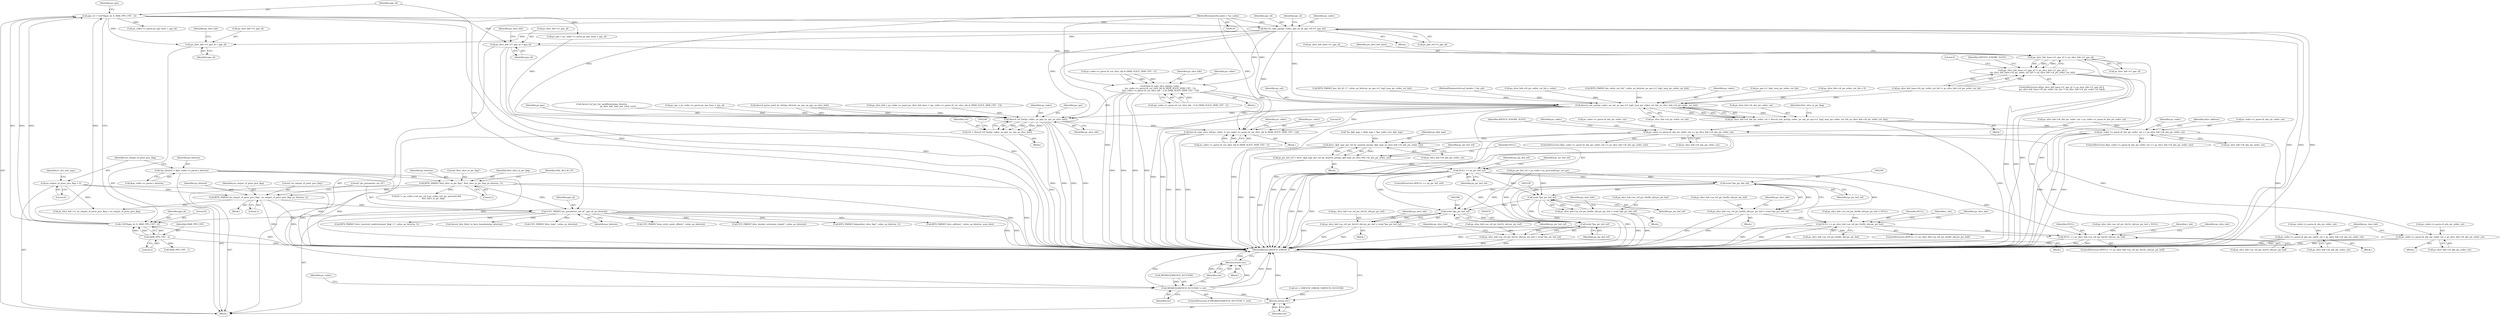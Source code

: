 digraph "0_Android_a1424724a00d62ac5efa0e27953eed66850d662f@pointer" {
"1000263" [label="(Call,ihevcd_copy_pps(ps_codec, pps_id, ps_pps_ref->i1_pps_id))"];
"1000130" [label="(MethodParameterIn,codec_t *ps_codec)"];
"1000213" [label="(Call,pps_id = CLIP3(pps_id, 0, MAX_PPS_CNT - 2))"];
"1000215" [label="(Call,CLIP3(pps_id, 0, MAX_PPS_CNT - 2))"];
"1000209" [label="(Call,UEV_PARSE(\"pic_parameter_set_id\", pps_id, ps_bitstrm))"];
"1000204" [label="(Call,BITS_PARSE(\"no_output_of_prior_pics_flag\", no_output_of_prior_pics_flag, ps_bitstrm, 1))"];
"1000159" [label="(Call,no_output_of_prior_pics_flag = 0)"];
"1000190" [label="(Call,BITS_PARSE(\"first_slice_in_pic_flag\", first_slice_in_pic_flag, ps_bitstrm, 1))"];
"1000147" [label="(Call,*ps_bitstrm = &ps_codec->s_parse.s_bitstrm)"];
"1000218" [label="(Call,MAX_PPS_CNT - 2)"];
"1000438" [label="(Call,ihevcd_copy_slice_hdr(ps_codec,\n (ps_codec->s_parse.i4_cur_slice_idx & (MAX_SLICE_HDR_CNT - 1)),\n ((ps_codec->s_parse.i4_cur_slice_idx - 1) & (MAX_SLICE_HDR_CNT - 1))))"];
"1001658" [label="(Call,ihevcd_calc_poc(ps_codec, ps_nal, ps_sps->i1_log2_max_pic_order_cnt_lsb, ps_slice_hdr->i4_pic_order_cnt_lsb))"];
"1001654" [label="(Call,ps_slice_hdr->i4_abs_pic_order_cnt = ihevcd_calc_poc(ps_codec, ps_nal, ps_sps->i1_log2_max_pic_order_cnt_lsb, ps_slice_hdr->i4_pic_order_cnt_lsb))"];
"1001683" [label="(Call,ps_codec->s_parse.i4_abs_pic_order_cnt == ps_slice_hdr->i4_abs_pic_order_cnt)"];
"1001837" [label="(Call,ps_codec->s_parse.i4_abs_pic_order_cnt = ps_slice_hdr->i4_abs_pic_order_cnt)"];
"1002238" [label="(Call,ihevc_dpb_mgr_get_ref_by_nearest_poc(ps_dpb_mgr, ps_slice_hdr->i4_abs_pic_order_cnt))"];
"1002236" [label="(Call,ps_pic_buf_ref = ihevc_dpb_mgr_get_ref_by_nearest_poc(ps_dpb_mgr, ps_slice_hdr->i4_abs_pic_order_cnt))"];
"1002244" [label="(Call,NULL == ps_pic_buf_ref)"];
"1002286" [label="(Call,NULL == ps_slice_hdr->as_ref_pic_list0[r_idx].pv_pic_buf)"];
"1002365" [label="(Call,NULL == ps_slice_hdr->as_ref_pic_list1[r_idx].pv_pic_buf)"];
"1002304" [label="(Call,(void *)ps_pic_buf_ref)"];
"1002296" [label="(Call,ps_slice_hdr->as_ref_pic_list0[r_idx].pv_pic_buf = (void *)ps_pic_buf_ref)"];
"1002338" [label="(Call,(void *)ps_pic_buf_ref)"];
"1002330" [label="(Call,ps_slice_hdr->as_ref_pic_list0[r_idx].pv_pic_buf = (void *)ps_pic_buf_ref)"];
"1002383" [label="(Call,(void *)ps_pic_buf_ref)"];
"1002375" [label="(Call,ps_slice_hdr->as_ref_pic_list1[r_idx].pv_pic_buf = (void *)ps_pic_buf_ref)"];
"1002417" [label="(Call,(void *)ps_pic_buf_ref)"];
"1002409" [label="(Call,ps_slice_hdr->as_ref_pic_list1[r_idx].pv_pic_buf = (void *)ps_pic_buf_ref)"];
"1001849" [label="(Call,ps_codec->s_parse.i4_abs_pic_order_cnt == ps_slice_hdr->i4_abs_pic_order_cnt)"];
"1001860" [label="(Call,ps_codec->s_parse.i4_abs_pic_order_cnt = ps_slice_hdr->i4_abs_pic_order_cnt)"];
"1002198" [label="(Call,ihevcd_ref_list(ps_codec, ps_pps, ps_sps, ps_slice_hdr))"];
"1002196" [label="(Call,ret = ihevcd_ref_list(ps_codec, ps_pps, ps_sps, ps_slice_hdr))"];
"1002204" [label="(Call,(WORD32)IHEVCD_SUCCESS != ret)"];
"1002210" [label="(Return,return ret;)"];
"1002615" [label="(Return,return ret;)"];
"1002515" [label="(Call,ihevcd_copy_slice_hdr(ps_codec, 0, (ps_codec->s_parse.i4_cur_slice_idx & (MAX_SLICE_HDR_CNT - 1))))"];
"1000477" [label="(Call,ps_slice_hdr->i1_pps_id = pps_id)"];
"1000506" [label="(Call,ps_slice_hdr->i1_pps_id = pps_id)"];
"1001630" [label="(Call,ps_slice_hdr_base->i1_pps_id != ps_slice_hdr->i1_pps_id)"];
"1001629" [label="(Call,(ps_slice_hdr_base->i1_pps_id != ps_slice_hdr->i1_pps_id) ||\n (ps_slice_hdr_base->i4_pic_order_cnt_lsb != ps_slice_hdr->i4_pic_order_cnt_lsb))"];
"1002211" [label="(Identifier,ret)"];
"1002197" [label="(Identifier,ret)"];
"1002288" [label="(Call,ps_slice_hdr->as_ref_pic_list0[r_idx].pv_pic_buf)"];
"1002198" [label="(Call,ihevcd_ref_list(ps_codec, ps_pps, ps_sps, ps_slice_hdr))"];
"1000204" [label="(Call,BITS_PARSE(\"no_output_of_prior_pics_flag\", no_output_of_prior_pics_flag, ps_bitstrm, 1))"];
"1002158" [label="(Call,ps_slice_hdr->as_ref_pic_list0[r_idx].pv_pic_buf = NULL)"];
"1001830" [label="(Block,)"];
"1000438" [label="(Call,ihevcd_copy_slice_hdr(ps_codec,\n (ps_codec->s_parse.i4_cur_slice_idx & (MAX_SLICE_HDR_CNT - 1)),\n ((ps_codec->s_parse.i4_cur_slice_idx - 1) & (MAX_SLICE_HDR_CNT - 1))))"];
"1002340" [label="(Identifier,ps_pic_buf_ref)"];
"1000270" [label="(Identifier,sps_id)"];
"1000132" [label="(Block,)"];
"1000130" [label="(MethodParameterIn,codec_t *ps_codec)"];
"1002424" [label="(Identifier,ps_slice_hdr)"];
"1000945" [label="(Call,BITS_PARSE(\"poc_lsb_lt[ i ]\", value, ps_bitstrm, ps_sps->i1_log2_max_pic_order_cnt_lsb))"];
"1000194" [label="(Literal,1)"];
"1000219" [label="(Identifier,MAX_PPS_CNT)"];
"1000215" [label="(Call,CLIP3(pps_id, 0, MAX_PPS_CNT - 2))"];
"1000198" [label="(Identifier,NAL_BLA_W_LP)"];
"1000131" [label="(MethodParameterIn,nal_header_t *ps_nal)"];
"1000263" [label="(Call,ihevcd_copy_pps(ps_codec, pps_id, ps_pps_ref->i1_pps_id))"];
"1000528" [label="(Call,BITS_PARSE(\"slice_address\", value, ps_bitstrm, num_bits))"];
"1001654" [label="(Call,ps_slice_hdr->i4_abs_pic_order_cnt = ihevcd_calc_poc(ps_codec, ps_nal, ps_sps->i1_log2_max_pic_order_cnt_lsb, ps_slice_hdr->i4_pic_order_cnt_lsb))"];
"1002329" [label="(Block,)"];
"1002245" [label="(Identifier,NULL)"];
"1000397" [label="(Call,ps_slice_hdr = ps_codec->s_parse.ps_slice_hdr_base + (ps_codec->s_parse.i4_cur_slice_idx & (MAX_SLICE_HDR_CNT - 1)))"];
"1000212" [label="(Identifier,ps_bitstrm)"];
"1000689" [label="(Call,ps_slice_hdr->i4_pic_order_cnt_lsb = value)"];
"1002199" [label="(Identifier,ps_codec)"];
"1001630" [label="(Call,ps_slice_hdr_base->i1_pps_id != ps_slice_hdr->i1_pps_id)"];
"1002238" [label="(Call,ihevc_dpb_mgr_get_ref_by_nearest_poc(ps_dpb_mgr, ps_slice_hdr->i4_abs_pic_order_cnt))"];
"1002345" [label="(Identifier,ps_slice_hdr)"];
"1002374" [label="(Block,)"];
"1001658" [label="(Call,ihevcd_calc_poc(ps_codec, ps_nal, ps_sps->i1_log2_max_pic_order_cnt_lsb, ps_slice_hdr->i4_pic_order_cnt_lsb))"];
"1000587" [label="(Call,BITS_PARSE(\"slice_reserved_undetermined_flag[ i ]\", value, ps_bitstrm, 1))"];
"1002216" [label="(Block,)"];
"1002205" [label="(Call,(WORD32)IHEVCD_SUCCESS)"];
"1002408" [label="(Block,)"];
"1002297" [label="(Call,ps_slice_hdr->as_ref_pic_list0[r_idx].pv_pic_buf)"];
"1002201" [label="(Identifier,ps_sps)"];
"1002016" [label="(Call,ihevcd_bits_flush_to_byte_boundary(ps_bitstrm))"];
"1002196" [label="(Call,ret = ihevcd_ref_list(ps_codec, ps_pps, ps_sps, ps_slice_hdr))"];
"1000207" [label="(Identifier,ps_bitstrm)"];
"1000222" [label="(Identifier,ps_pps)"];
"1000193" [label="(Identifier,ps_bitstrm)"];
"1000449" [label="(Call,(ps_codec->s_parse.i4_cur_slice_idx - 1) & (MAX_SLICE_HDR_CNT - 1))"];
"1001664" [label="(Call,ps_slice_hdr->i4_pic_order_cnt_lsb)"];
"1001859" [label="(Identifier,IHEVCD_IGNORE_SLICE)"];
"1002200" [label="(Identifier,ps_pps)"];
"1001871" [label="(Identifier,ps_slice_hdr)"];
"1002366" [label="(Identifier,NULL)"];
"1000216" [label="(Identifier,pps_id)"];
"1002417" [label="(Call,(void *)ps_pic_buf_ref)"];
"1002529" [label="(Identifier,ps_codec)"];
"1000147" [label="(Call,*ps_bitstrm = &ps_codec->s_parse.s_bitstrm)"];
"1000148" [label="(Identifier,ps_bitstrm)"];
"1000682" [label="(Call,BITS_PARSE(\"pic_order_cnt_lsb\", value, ps_bitstrm, ps_sps->i1_log2_max_pic_order_cnt_lsb))"];
"1000439" [label="(Identifier,ps_codec)"];
"1001659" [label="(Identifier,ps_codec)"];
"1001762" [label="(Identifier,ps_codec)"];
"1001639" [label="(Identifier,ps_slice_hdr_base)"];
"1000510" [label="(Identifier,pps_id)"];
"1001849" [label="(Call,ps_codec->s_parse.i4_abs_pic_order_cnt == ps_slice_hdr->i4_abs_pic_order_cnt)"];
"1001861" [label="(Call,ps_codec->s_parse.i4_abs_pic_order_cnt)"];
"1002195" [label="(Block,)"];
"1000220" [label="(Literal,2)"];
"1001848" [label="(ControlStructure,if(ps_codec->s_parse.i4_abs_pic_order_cnt == ps_slice_hdr->i4_abs_pic_order_cnt))"];
"1000161" [label="(Literal,0)"];
"1001860" [label="(Call,ps_codec->s_parse.i4_abs_pic_order_cnt = ps_slice_hdr->i4_abs_pic_order_cnt)"];
"1002376" [label="(Call,ps_slice_hdr->as_ref_pic_list1[r_idx].pv_pic_buf)"];
"1001661" [label="(Call,ps_sps->i1_log2_max_pic_order_cnt_lsb)"];
"1002285" [label="(ControlStructure,if(NULL == ps_slice_hdr->as_ref_pic_list0[r_idx].pv_pic_buf))"];
"1001275" [label="(Call,ihevcd_ref_pic_list_modification(ps_bitstrm,\n                                                 ps_slice_hdr, num_poc_total_curr))"];
"1002248" [label="(Call,ps_pic_buf_ref = ps_codec->as_process[0].ps_cur_pic)"];
"1001863" [label="(Identifier,ps_codec)"];
"1001646" [label="(Identifier,IHEVCD_IGNORE_SLICE)"];
"1002516" [label="(Identifier,ps_codec)"];
"1002338" [label="(Call,(void *)ps_pic_buf_ref)"];
"1002304" [label="(Call,(void *)ps_pic_buf_ref)"];
"1002331" [label="(Call,ps_slice_hdr->as_ref_pic_list0[r_idx].pv_pic_buf)"];
"1000149" [label="(Call,&ps_codec->s_parse.s_bitstrm)"];
"1002615" [label="(Return,return ret;)"];
"1002209" [label="(Block,)"];
"1000514" [label="(Identifier,ps_slice_hdr)"];
"1000592" [label="(Call,UEV_PARSE(\"slice_type\", value, ps_bitstrm))"];
"1000203" [label="(Block,)"];
"1000484" [label="(Identifier,ps_slice_hdr)"];
"1000191" [label="(Literal,\"first_slice_in_pic_flag\")"];
"1001683" [label="(Call,ps_codec->s_parse.i4_abs_pic_order_cnt == ps_slice_hdr->i4_abs_pic_order_cnt)"];
"1002617" [label="(MethodReturn,IHEVCD_ERROR_T)"];
"1002286" [label="(Call,NULL == ps_slice_hdr->as_ref_pic_list0[r_idx].pv_pic_buf)"];
"1001682" [label="(ControlStructure,if(ps_codec->s_parse.i4_abs_pic_order_cnt == ps_slice_hdr->i4_abs_pic_order_cnt))"];
"1001695" [label="(Identifier,slice_address)"];
"1002409" [label="(Call,ps_slice_hdr->as_ref_pic_list1[r_idx].pv_pic_buf = (void *)ps_pic_buf_ref)"];
"1000440" [label="(Call,ps_codec->s_parse.i4_cur_slice_idx & (MAX_SLICE_HDR_CNT - 1))"];
"1000192" [label="(Identifier,first_slice_in_pic_flag)"];
"1002517" [label="(Literal,0)"];
"1000481" [label="(Identifier,pps_id)"];
"1000206" [label="(Identifier,no_output_of_prior_pics_flag)"];
"1001847" [label="(Block,)"];
"1002287" [label="(Identifier,NULL)"];
"1000236" [label="(Block,)"];
"1000478" [label="(Call,ps_slice_hdr->i1_pps_id)"];
"1002306" [label="(Identifier,ps_pic_buf_ref)"];
"1002221" [label="(Call,*ps_dpb_mgr = (dpb_mgr_t *)ps_codec->pv_dpb_mgr)"];
"1002390" [label="(Identifier,ps_slice_hdr)"];
"1001855" [label="(Call,ps_slice_hdr->i4_abs_pic_order_cnt)"];
"1000274" [label="(Call,ps_sps = ps_codec->s_parse.ps_sps_base + sps_id)"];
"1000218" [label="(Call,MAX_PPS_CNT - 2)"];
"1002240" [label="(Call,ps_slice_hdr->i4_abs_pic_order_cnt)"];
"1002249" [label="(Identifier,ps_pic_buf_ref)"];
"1000221" [label="(Call,ps_pps = ps_codec->s_parse.ps_pps_base + pps_id)"];
"1000164" [label="(Identifier,i1_nal_unit_type)"];
"1001655" [label="(Call,ps_slice_hdr->i4_abs_pic_order_cnt)"];
"1000266" [label="(Call,ps_pps_ref->i1_pps_id)"];
"1001684" [label="(Call,ps_codec->s_parse.i4_abs_pic_order_cnt)"];
"1001629" [label="(Call,(ps_slice_hdr_base->i1_pps_id != ps_slice_hdr->i1_pps_id) ||\n (ps_slice_hdr_base->i4_pic_order_cnt_lsb != ps_slice_hdr->i4_pic_order_cnt_lsb))"];
"1000507" [label="(Call,ps_slice_hdr->i1_pps_id)"];
"1002176" [label="(Call,ps_slice_hdr->as_ref_pic_list1[r_idx].pv_pic_buf = NULL)"];
"1002367" [label="(Call,ps_slice_hdr->as_ref_pic_list1[r_idx].pv_pic_buf)"];
"1000209" [label="(Call,UEV_PARSE(\"pic_parameter_set_id\", pps_id, ps_bitstrm))"];
"1000214" [label="(Identifier,pps_id)"];
"1002267" [label="(Identifier,ps_mv_buf_ref)"];
"1002295" [label="(Block,)"];
"1002330" [label="(Call,ps_slice_hdr->as_ref_pic_list0[r_idx].pv_pic_buf = (void *)ps_pic_buf_ref)"];
"1002236" [label="(Call,ps_pic_buf_ref = ihevc_dpb_mgr_get_ref_by_nearest_poc(ps_dpb_mgr, ps_slice_hdr->i4_abs_pic_order_cnt))"];
"1002210" [label="(Return,return ret;)"];
"1000264" [label="(Identifier,ps_codec)"];
"1001680" [label="(Identifier,first_slice_in_pic_flag)"];
"1002365" [label="(Call,NULL == ps_slice_hdr->as_ref_pic_list1[r_idx].pv_pic_buf)"];
"1002283" [label="(Identifier,r_idx)"];
"1002364" [label="(ControlStructure,if(NULL == ps_slice_hdr->as_ref_pic_list1[r_idx].pv_pic_buf))"];
"1002239" [label="(Identifier,ps_dpb_mgr)"];
"1001634" [label="(Call,ps_slice_hdr->i1_pps_id)"];
"1002375" [label="(Call,ps_slice_hdr->as_ref_pic_list1[r_idx].pv_pic_buf = (void *)ps_pic_buf_ref)"];
"1001883" [label="(Call,UEV_PARSE(\"num_entry_point_offsets\", value, ps_bitstrm))"];
"1001837" [label="(Call,ps_codec->s_parse.i4_abs_pic_order_cnt = ps_slice_hdr->i4_abs_pic_order_cnt)"];
"1000190" [label="(Call,BITS_PARSE(\"first_slice_in_pic_flag\", first_slice_in_pic_flag, ps_bitstrm, 1))"];
"1000258" [label="(Call,MAX_PPS_CNT - 1)"];
"1001990" [label="(Call,UEV_PARSE(\"slice_header_extension_length\", value, ps_bitstrm))"];
"1002383" [label="(Call,(void *)ps_pic_buf_ref)"];
"1000160" [label="(Identifier,no_output_of_prior_pics_flag)"];
"1001637" [label="(Call,ps_slice_hdr_base->i4_pic_order_cnt_lsb != ps_slice_hdr->i4_pic_order_cnt_lsb)"];
"1002202" [label="(Identifier,ps_slice_hdr)"];
"1002204" [label="(Call,(WORD32)IHEVCD_SUCCESS != ret)"];
"1000477" [label="(Call,ps_slice_hdr->i1_pps_id = pps_id)"];
"1000223" [label="(Call,ps_codec->s_parse.ps_pps_base + pps_id)"];
"1000208" [label="(Literal,1)"];
"1000211" [label="(Identifier,pps_id)"];
"1002296" [label="(Call,ps_slice_hdr->as_ref_pic_list0[r_idx].pv_pic_buf = (void *)ps_pic_buf_ref)"];
"1001653" [label="(Block,)"];
"1002518" [label="(Call,ps_codec->s_parse.i4_cur_slice_idx & (MAX_SLICE_HDR_CNT - 1))"];
"1002362" [label="(Identifier,r_idx)"];
"1000462" [label="(Identifier,ps_slice_hdr)"];
"1000506" [label="(Call,ps_slice_hdr->i1_pps_id = pps_id)"];
"1002243" [label="(ControlStructure,if(NULL == ps_pic_buf_ref))"];
"1001628" [label="(ControlStructure,if((ps_slice_hdr_base->i1_pps_id != ps_slice_hdr->i1_pps_id) ||\n (ps_slice_hdr_base->i4_pic_order_cnt_lsb != ps_slice_hdr->i4_pic_order_cnt_lsb)))"];
"1001428" [label="(Call,ihevcd_parse_pred_wt_ofst(ps_bitstrm, ps_sps, ps_pps, ps_slice_hdr))"];
"1002300" [label="(Identifier,ps_slice_hdr)"];
"1002244" [label="(Call,NULL == ps_pic_buf_ref)"];
"1000265" [label="(Identifier,pps_id)"];
"1002214" [label="(Identifier,ps_codec)"];
"1002379" [label="(Identifier,ps_slice_hdr)"];
"1001689" [label="(Call,ps_slice_hdr->i4_abs_pic_order_cnt)"];
"1002237" [label="(Identifier,ps_pic_buf_ref)"];
"1000437" [label="(Block,)"];
"1002385" [label="(Identifier,ps_pic_buf_ref)"];
"1002203" [label="(ControlStructure,if ((WORD32)IHEVCD_SUCCESS != ret))"];
"1001631" [label="(Call,ps_slice_hdr_base->i1_pps_id)"];
"1000205" [label="(Literal,\"no_output_of_prior_pics_flag\")"];
"1000284" [label="(Call,(0 != ps_codec->u4_pic_cnt || ps_codec->i4_pic_present) &&\n                    first_slice_in_pic_flag)"];
"1001669" [label="(Call,ps_slice_hdr->i4_abs_pic_order_cnt = ps_codec->s_parse.i4_abs_pic_order_cnt)"];
"1002419" [label="(Identifier,ps_pic_buf_ref)"];
"1002410" [label="(Call,ps_slice_hdr->as_ref_pic_list1[r_idx].pv_pic_buf)"];
"1001866" [label="(Call,ps_slice_hdr->i4_abs_pic_order_cnt)"];
"1002506" [label="(Block,)"];
"1002616" [label="(Identifier,ret)"];
"1001850" [label="(Call,ps_codec->s_parse.i4_abs_pic_order_cnt)"];
"1000210" [label="(Literal,\"pic_parameter_set_id\")"];
"1000501" [label="(Call,ps_slice_hdr->i1_no_output_of_prior_pics_flag = no_output_of_prior_pics_flag)"];
"1000560" [label="(Call,ps_slice_hdr->i4_pic_order_cnt_lsb = 0)"];
"1000159" [label="(Call,no_output_of_prior_pics_flag = 0)"];
"1000213" [label="(Call,pps_id = CLIP3(pps_id, 0, MAX_PPS_CNT - 2))"];
"1000217" [label="(Literal,0)"];
"1001660" [label="(Identifier,ps_nal)"];
"1001838" [label="(Call,ps_codec->s_parse.i4_abs_pic_order_cnt)"];
"1001649" [label="(Literal,0)"];
"1002311" [label="(Identifier,ps_slice_hdr)"];
"1002208" [label="(Identifier,ret)"];
"1001843" [label="(Call,ps_slice_hdr->i4_abs_pic_order_cnt)"];
"1002515" [label="(Call,ihevcd_copy_slice_hdr(ps_codec, 0, (ps_codec->s_parse.i4_cur_slice_idx & (MAX_SLICE_HDR_CNT - 1))))"];
"1002246" [label="(Identifier,ps_pic_buf_ref)"];
"1000134" [label="(Call,ret = (IHEVCD_ERROR_T)IHEVCD_SUCCESS)"];
"1000422" [label="(Call,BITS_PARSE(\"dependent_slice_flag\", value, ps_bitstrm, 1))"];
"1000263" -> "1000236"  [label="AST: "];
"1000263" -> "1000266"  [label="CFG: "];
"1000264" -> "1000263"  [label="AST: "];
"1000265" -> "1000263"  [label="AST: "];
"1000266" -> "1000263"  [label="AST: "];
"1000270" -> "1000263"  [label="CFG: "];
"1000263" -> "1002617"  [label="DDG: "];
"1000263" -> "1002617"  [label="DDG: "];
"1000263" -> "1002617"  [label="DDG: "];
"1000263" -> "1002617"  [label="DDG: "];
"1000130" -> "1000263"  [label="DDG: "];
"1000213" -> "1000263"  [label="DDG: "];
"1000263" -> "1000438"  [label="DDG: "];
"1000263" -> "1000477"  [label="DDG: "];
"1000263" -> "1000506"  [label="DDG: "];
"1000263" -> "1001658"  [label="DDG: "];
"1000263" -> "1002198"  [label="DDG: "];
"1000263" -> "1002515"  [label="DDG: "];
"1000130" -> "1000129"  [label="AST: "];
"1000130" -> "1002617"  [label="DDG: "];
"1000130" -> "1000438"  [label="DDG: "];
"1000130" -> "1001658"  [label="DDG: "];
"1000130" -> "1002198"  [label="DDG: "];
"1000130" -> "1002515"  [label="DDG: "];
"1000213" -> "1000132"  [label="AST: "];
"1000213" -> "1000215"  [label="CFG: "];
"1000214" -> "1000213"  [label="AST: "];
"1000215" -> "1000213"  [label="AST: "];
"1000222" -> "1000213"  [label="CFG: "];
"1000213" -> "1002617"  [label="DDG: "];
"1000215" -> "1000213"  [label="DDG: "];
"1000215" -> "1000213"  [label="DDG: "];
"1000215" -> "1000213"  [label="DDG: "];
"1000213" -> "1000221"  [label="DDG: "];
"1000213" -> "1000223"  [label="DDG: "];
"1000213" -> "1000477"  [label="DDG: "];
"1000213" -> "1000506"  [label="DDG: "];
"1000215" -> "1000218"  [label="CFG: "];
"1000216" -> "1000215"  [label="AST: "];
"1000217" -> "1000215"  [label="AST: "];
"1000218" -> "1000215"  [label="AST: "];
"1000215" -> "1002617"  [label="DDG: "];
"1000209" -> "1000215"  [label="DDG: "];
"1000218" -> "1000215"  [label="DDG: "];
"1000218" -> "1000215"  [label="DDG: "];
"1000209" -> "1000132"  [label="AST: "];
"1000209" -> "1000212"  [label="CFG: "];
"1000210" -> "1000209"  [label="AST: "];
"1000211" -> "1000209"  [label="AST: "];
"1000212" -> "1000209"  [label="AST: "];
"1000214" -> "1000209"  [label="CFG: "];
"1000209" -> "1002617"  [label="DDG: "];
"1000209" -> "1002617"  [label="DDG: "];
"1000204" -> "1000209"  [label="DDG: "];
"1000190" -> "1000209"  [label="DDG: "];
"1000209" -> "1000422"  [label="DDG: "];
"1000209" -> "1000528"  [label="DDG: "];
"1000209" -> "1000587"  [label="DDG: "];
"1000209" -> "1000592"  [label="DDG: "];
"1000209" -> "1001883"  [label="DDG: "];
"1000209" -> "1001990"  [label="DDG: "];
"1000209" -> "1002016"  [label="DDG: "];
"1000204" -> "1000203"  [label="AST: "];
"1000204" -> "1000208"  [label="CFG: "];
"1000205" -> "1000204"  [label="AST: "];
"1000206" -> "1000204"  [label="AST: "];
"1000207" -> "1000204"  [label="AST: "];
"1000208" -> "1000204"  [label="AST: "];
"1000210" -> "1000204"  [label="CFG: "];
"1000204" -> "1002617"  [label="DDG: "];
"1000204" -> "1002617"  [label="DDG: "];
"1000159" -> "1000204"  [label="DDG: "];
"1000190" -> "1000204"  [label="DDG: "];
"1000204" -> "1000501"  [label="DDG: "];
"1000159" -> "1000132"  [label="AST: "];
"1000159" -> "1000161"  [label="CFG: "];
"1000160" -> "1000159"  [label="AST: "];
"1000161" -> "1000159"  [label="AST: "];
"1000164" -> "1000159"  [label="CFG: "];
"1000159" -> "1002617"  [label="DDG: "];
"1000159" -> "1000501"  [label="DDG: "];
"1000190" -> "1000132"  [label="AST: "];
"1000190" -> "1000194"  [label="CFG: "];
"1000191" -> "1000190"  [label="AST: "];
"1000192" -> "1000190"  [label="AST: "];
"1000193" -> "1000190"  [label="AST: "];
"1000194" -> "1000190"  [label="AST: "];
"1000198" -> "1000190"  [label="CFG: "];
"1000190" -> "1002617"  [label="DDG: "];
"1000190" -> "1002617"  [label="DDG: "];
"1000147" -> "1000190"  [label="DDG: "];
"1000190" -> "1000284"  [label="DDG: "];
"1000147" -> "1000132"  [label="AST: "];
"1000147" -> "1000149"  [label="CFG: "];
"1000148" -> "1000147"  [label="AST: "];
"1000149" -> "1000147"  [label="AST: "];
"1000160" -> "1000147"  [label="CFG: "];
"1000147" -> "1002617"  [label="DDG: "];
"1000147" -> "1002617"  [label="DDG: "];
"1000218" -> "1000220"  [label="CFG: "];
"1000219" -> "1000218"  [label="AST: "];
"1000220" -> "1000218"  [label="AST: "];
"1000218" -> "1002617"  [label="DDG: "];
"1000218" -> "1000258"  [label="DDG: "];
"1000438" -> "1000437"  [label="AST: "];
"1000438" -> "1000449"  [label="CFG: "];
"1000439" -> "1000438"  [label="AST: "];
"1000440" -> "1000438"  [label="AST: "];
"1000449" -> "1000438"  [label="AST: "];
"1000462" -> "1000438"  [label="CFG: "];
"1000438" -> "1002617"  [label="DDG: "];
"1000438" -> "1002617"  [label="DDG: "];
"1000438" -> "1002617"  [label="DDG: "];
"1000438" -> "1002617"  [label="DDG: "];
"1000440" -> "1000438"  [label="DDG: "];
"1000440" -> "1000438"  [label="DDG: "];
"1000449" -> "1000438"  [label="DDG: "];
"1000449" -> "1000438"  [label="DDG: "];
"1000438" -> "1001658"  [label="DDG: "];
"1000438" -> "1002198"  [label="DDG: "];
"1000438" -> "1002515"  [label="DDG: "];
"1001658" -> "1001654"  [label="AST: "];
"1001658" -> "1001664"  [label="CFG: "];
"1001659" -> "1001658"  [label="AST: "];
"1001660" -> "1001658"  [label="AST: "];
"1001661" -> "1001658"  [label="AST: "];
"1001664" -> "1001658"  [label="AST: "];
"1001654" -> "1001658"  [label="CFG: "];
"1001658" -> "1002617"  [label="DDG: "];
"1001658" -> "1002617"  [label="DDG: "];
"1001658" -> "1002617"  [label="DDG: "];
"1001658" -> "1002617"  [label="DDG: "];
"1001658" -> "1001654"  [label="DDG: "];
"1001658" -> "1001654"  [label="DDG: "];
"1001658" -> "1001654"  [label="DDG: "];
"1001658" -> "1001654"  [label="DDG: "];
"1000131" -> "1001658"  [label="DDG: "];
"1000682" -> "1001658"  [label="DDG: "];
"1000945" -> "1001658"  [label="DDG: "];
"1000689" -> "1001658"  [label="DDG: "];
"1001637" -> "1001658"  [label="DDG: "];
"1000560" -> "1001658"  [label="DDG: "];
"1001658" -> "1002198"  [label="DDG: "];
"1001658" -> "1002515"  [label="DDG: "];
"1001654" -> "1001653"  [label="AST: "];
"1001655" -> "1001654"  [label="AST: "];
"1001680" -> "1001654"  [label="CFG: "];
"1001654" -> "1002617"  [label="DDG: "];
"1001654" -> "1001683"  [label="DDG: "];
"1001654" -> "1001849"  [label="DDG: "];
"1001683" -> "1001682"  [label="AST: "];
"1001683" -> "1001689"  [label="CFG: "];
"1001684" -> "1001683"  [label="AST: "];
"1001689" -> "1001683"  [label="AST: "];
"1001695" -> "1001683"  [label="CFG: "];
"1001762" -> "1001683"  [label="CFG: "];
"1001683" -> "1002617"  [label="DDG: "];
"1001683" -> "1002617"  [label="DDG: "];
"1001683" -> "1002617"  [label="DDG: "];
"1001669" -> "1001683"  [label="DDG: "];
"1001683" -> "1001837"  [label="DDG: "];
"1001683" -> "1002238"  [label="DDG: "];
"1001837" -> "1001830"  [label="AST: "];
"1001837" -> "1001843"  [label="CFG: "];
"1001838" -> "1001837"  [label="AST: "];
"1001843" -> "1001837"  [label="AST: "];
"1001871" -> "1001837"  [label="CFG: "];
"1001837" -> "1002617"  [label="DDG: "];
"1001837" -> "1002617"  [label="DDG: "];
"1002238" -> "1002236"  [label="AST: "];
"1002238" -> "1002240"  [label="CFG: "];
"1002239" -> "1002238"  [label="AST: "];
"1002240" -> "1002238"  [label="AST: "];
"1002236" -> "1002238"  [label="CFG: "];
"1002238" -> "1002617"  [label="DDG: "];
"1002238" -> "1002617"  [label="DDG: "];
"1002238" -> "1002236"  [label="DDG: "];
"1002238" -> "1002236"  [label="DDG: "];
"1002221" -> "1002238"  [label="DDG: "];
"1001849" -> "1002238"  [label="DDG: "];
"1002236" -> "1002216"  [label="AST: "];
"1002237" -> "1002236"  [label="AST: "];
"1002245" -> "1002236"  [label="CFG: "];
"1002236" -> "1002617"  [label="DDG: "];
"1002236" -> "1002244"  [label="DDG: "];
"1002244" -> "1002243"  [label="AST: "];
"1002244" -> "1002246"  [label="CFG: "];
"1002245" -> "1002244"  [label="AST: "];
"1002246" -> "1002244"  [label="AST: "];
"1002249" -> "1002244"  [label="CFG: "];
"1002267" -> "1002244"  [label="CFG: "];
"1002244" -> "1002617"  [label="DDG: "];
"1002244" -> "1002617"  [label="DDG: "];
"1002244" -> "1002617"  [label="DDG: "];
"1002244" -> "1002286"  [label="DDG: "];
"1002244" -> "1002304"  [label="DDG: "];
"1002244" -> "1002338"  [label="DDG: "];
"1002244" -> "1002365"  [label="DDG: "];
"1002244" -> "1002383"  [label="DDG: "];
"1002244" -> "1002417"  [label="DDG: "];
"1002286" -> "1002285"  [label="AST: "];
"1002286" -> "1002288"  [label="CFG: "];
"1002287" -> "1002286"  [label="AST: "];
"1002288" -> "1002286"  [label="AST: "];
"1002300" -> "1002286"  [label="CFG: "];
"1002283" -> "1002286"  [label="CFG: "];
"1002286" -> "1002617"  [label="DDG: "];
"1002286" -> "1002617"  [label="DDG: "];
"1002286" -> "1002617"  [label="DDG: "];
"1002296" -> "1002286"  [label="DDG: "];
"1002158" -> "1002286"  [label="DDG: "];
"1002286" -> "1002365"  [label="DDG: "];
"1002365" -> "1002364"  [label="AST: "];
"1002365" -> "1002367"  [label="CFG: "];
"1002366" -> "1002365"  [label="AST: "];
"1002367" -> "1002365"  [label="AST: "];
"1002379" -> "1002365"  [label="CFG: "];
"1002362" -> "1002365"  [label="CFG: "];
"1002365" -> "1002617"  [label="DDG: "];
"1002365" -> "1002617"  [label="DDG: "];
"1002365" -> "1002617"  [label="DDG: "];
"1002375" -> "1002365"  [label="DDG: "];
"1002176" -> "1002365"  [label="DDG: "];
"1002304" -> "1002296"  [label="AST: "];
"1002304" -> "1002306"  [label="CFG: "];
"1002305" -> "1002304"  [label="AST: "];
"1002306" -> "1002304"  [label="AST: "];
"1002296" -> "1002304"  [label="CFG: "];
"1002304" -> "1002617"  [label="DDG: "];
"1002304" -> "1002296"  [label="DDG: "];
"1002248" -> "1002304"  [label="DDG: "];
"1002304" -> "1002338"  [label="DDG: "];
"1002304" -> "1002383"  [label="DDG: "];
"1002304" -> "1002417"  [label="DDG: "];
"1002296" -> "1002295"  [label="AST: "];
"1002297" -> "1002296"  [label="AST: "];
"1002311" -> "1002296"  [label="CFG: "];
"1002296" -> "1002617"  [label="DDG: "];
"1002296" -> "1002617"  [label="DDG: "];
"1002338" -> "1002330"  [label="AST: "];
"1002338" -> "1002340"  [label="CFG: "];
"1002339" -> "1002338"  [label="AST: "];
"1002340" -> "1002338"  [label="AST: "];
"1002330" -> "1002338"  [label="CFG: "];
"1002338" -> "1002617"  [label="DDG: "];
"1002338" -> "1002330"  [label="DDG: "];
"1002248" -> "1002338"  [label="DDG: "];
"1002338" -> "1002383"  [label="DDG: "];
"1002338" -> "1002417"  [label="DDG: "];
"1002330" -> "1002329"  [label="AST: "];
"1002331" -> "1002330"  [label="AST: "];
"1002345" -> "1002330"  [label="CFG: "];
"1002330" -> "1002617"  [label="DDG: "];
"1002330" -> "1002617"  [label="DDG: "];
"1002383" -> "1002375"  [label="AST: "];
"1002383" -> "1002385"  [label="CFG: "];
"1002384" -> "1002383"  [label="AST: "];
"1002385" -> "1002383"  [label="AST: "];
"1002375" -> "1002383"  [label="CFG: "];
"1002383" -> "1002617"  [label="DDG: "];
"1002383" -> "1002375"  [label="DDG: "];
"1002248" -> "1002383"  [label="DDG: "];
"1002383" -> "1002417"  [label="DDG: "];
"1002375" -> "1002374"  [label="AST: "];
"1002376" -> "1002375"  [label="AST: "];
"1002390" -> "1002375"  [label="CFG: "];
"1002375" -> "1002617"  [label="DDG: "];
"1002375" -> "1002617"  [label="DDG: "];
"1002417" -> "1002409"  [label="AST: "];
"1002417" -> "1002419"  [label="CFG: "];
"1002418" -> "1002417"  [label="AST: "];
"1002419" -> "1002417"  [label="AST: "];
"1002409" -> "1002417"  [label="CFG: "];
"1002417" -> "1002617"  [label="DDG: "];
"1002417" -> "1002409"  [label="DDG: "];
"1002248" -> "1002417"  [label="DDG: "];
"1002409" -> "1002408"  [label="AST: "];
"1002410" -> "1002409"  [label="AST: "];
"1002424" -> "1002409"  [label="CFG: "];
"1002409" -> "1002617"  [label="DDG: "];
"1002409" -> "1002617"  [label="DDG: "];
"1001849" -> "1001848"  [label="AST: "];
"1001849" -> "1001855"  [label="CFG: "];
"1001850" -> "1001849"  [label="AST: "];
"1001855" -> "1001849"  [label="AST: "];
"1001859" -> "1001849"  [label="CFG: "];
"1001863" -> "1001849"  [label="CFG: "];
"1001849" -> "1002617"  [label="DDG: "];
"1001849" -> "1002617"  [label="DDG: "];
"1001849" -> "1002617"  [label="DDG: "];
"1001669" -> "1001849"  [label="DDG: "];
"1001849" -> "1001860"  [label="DDG: "];
"1001860" -> "1001847"  [label="AST: "];
"1001860" -> "1001866"  [label="CFG: "];
"1001861" -> "1001860"  [label="AST: "];
"1001866" -> "1001860"  [label="AST: "];
"1001871" -> "1001860"  [label="CFG: "];
"1001860" -> "1002617"  [label="DDG: "];
"1001860" -> "1002617"  [label="DDG: "];
"1002198" -> "1002196"  [label="AST: "];
"1002198" -> "1002202"  [label="CFG: "];
"1002199" -> "1002198"  [label="AST: "];
"1002200" -> "1002198"  [label="AST: "];
"1002201" -> "1002198"  [label="AST: "];
"1002202" -> "1002198"  [label="AST: "];
"1002196" -> "1002198"  [label="CFG: "];
"1002198" -> "1002617"  [label="DDG: "];
"1002198" -> "1002617"  [label="DDG: "];
"1002198" -> "1002617"  [label="DDG: "];
"1002198" -> "1002617"  [label="DDG: "];
"1002198" -> "1002196"  [label="DDG: "];
"1002198" -> "1002196"  [label="DDG: "];
"1002198" -> "1002196"  [label="DDG: "];
"1002198" -> "1002196"  [label="DDG: "];
"1000221" -> "1002198"  [label="DDG: "];
"1001428" -> "1002198"  [label="DDG: "];
"1001428" -> "1002198"  [label="DDG: "];
"1001428" -> "1002198"  [label="DDG: "];
"1000274" -> "1002198"  [label="DDG: "];
"1001275" -> "1002198"  [label="DDG: "];
"1000397" -> "1002198"  [label="DDG: "];
"1002198" -> "1002515"  [label="DDG: "];
"1002196" -> "1002195"  [label="AST: "];
"1002197" -> "1002196"  [label="AST: "];
"1002206" -> "1002196"  [label="CFG: "];
"1002196" -> "1002617"  [label="DDG: "];
"1002196" -> "1002204"  [label="DDG: "];
"1002204" -> "1002203"  [label="AST: "];
"1002204" -> "1002208"  [label="CFG: "];
"1002205" -> "1002204"  [label="AST: "];
"1002208" -> "1002204"  [label="AST: "];
"1002211" -> "1002204"  [label="CFG: "];
"1002214" -> "1002204"  [label="CFG: "];
"1002204" -> "1002617"  [label="DDG: "];
"1002204" -> "1002617"  [label="DDG: "];
"1002204" -> "1002617"  [label="DDG: "];
"1002205" -> "1002204"  [label="DDG: "];
"1002204" -> "1002210"  [label="DDG: "];
"1002204" -> "1002615"  [label="DDG: "];
"1002210" -> "1002209"  [label="AST: "];
"1002210" -> "1002211"  [label="CFG: "];
"1002211" -> "1002210"  [label="AST: "];
"1002617" -> "1002210"  [label="CFG: "];
"1002210" -> "1002617"  [label="DDG: "];
"1002211" -> "1002210"  [label="DDG: "];
"1002615" -> "1000132"  [label="AST: "];
"1002615" -> "1002616"  [label="CFG: "];
"1002616" -> "1002615"  [label="AST: "];
"1002617" -> "1002615"  [label="CFG: "];
"1002615" -> "1002617"  [label="DDG: "];
"1002616" -> "1002615"  [label="DDG: "];
"1000134" -> "1002615"  [label="DDG: "];
"1002515" -> "1002506"  [label="AST: "];
"1002515" -> "1002518"  [label="CFG: "];
"1002516" -> "1002515"  [label="AST: "];
"1002517" -> "1002515"  [label="AST: "];
"1002518" -> "1002515"  [label="AST: "];
"1002529" -> "1002515"  [label="CFG: "];
"1002515" -> "1002617"  [label="DDG: "];
"1002515" -> "1002617"  [label="DDG: "];
"1002515" -> "1002617"  [label="DDG: "];
"1002518" -> "1002515"  [label="DDG: "];
"1002518" -> "1002515"  [label="DDG: "];
"1000477" -> "1000132"  [label="AST: "];
"1000477" -> "1000481"  [label="CFG: "];
"1000478" -> "1000477"  [label="AST: "];
"1000481" -> "1000477"  [label="AST: "];
"1000484" -> "1000477"  [label="CFG: "];
"1000506" -> "1000132"  [label="AST: "];
"1000506" -> "1000510"  [label="CFG: "];
"1000507" -> "1000506"  [label="AST: "];
"1000510" -> "1000506"  [label="AST: "];
"1000514" -> "1000506"  [label="CFG: "];
"1000506" -> "1002617"  [label="DDG: "];
"1000506" -> "1002617"  [label="DDG: "];
"1000506" -> "1001630"  [label="DDG: "];
"1001630" -> "1001629"  [label="AST: "];
"1001630" -> "1001634"  [label="CFG: "];
"1001631" -> "1001630"  [label="AST: "];
"1001634" -> "1001630"  [label="AST: "];
"1001639" -> "1001630"  [label="CFG: "];
"1001629" -> "1001630"  [label="CFG: "];
"1001630" -> "1002617"  [label="DDG: "];
"1001630" -> "1002617"  [label="DDG: "];
"1001630" -> "1001629"  [label="DDG: "];
"1001630" -> "1001629"  [label="DDG: "];
"1001629" -> "1001628"  [label="AST: "];
"1001629" -> "1001637"  [label="CFG: "];
"1001637" -> "1001629"  [label="AST: "];
"1001646" -> "1001629"  [label="CFG: "];
"1001649" -> "1001629"  [label="CFG: "];
"1001629" -> "1002617"  [label="DDG: "];
"1001629" -> "1002617"  [label="DDG: "];
"1001629" -> "1002617"  [label="DDG: "];
"1001637" -> "1001629"  [label="DDG: "];
"1001637" -> "1001629"  [label="DDG: "];
}
